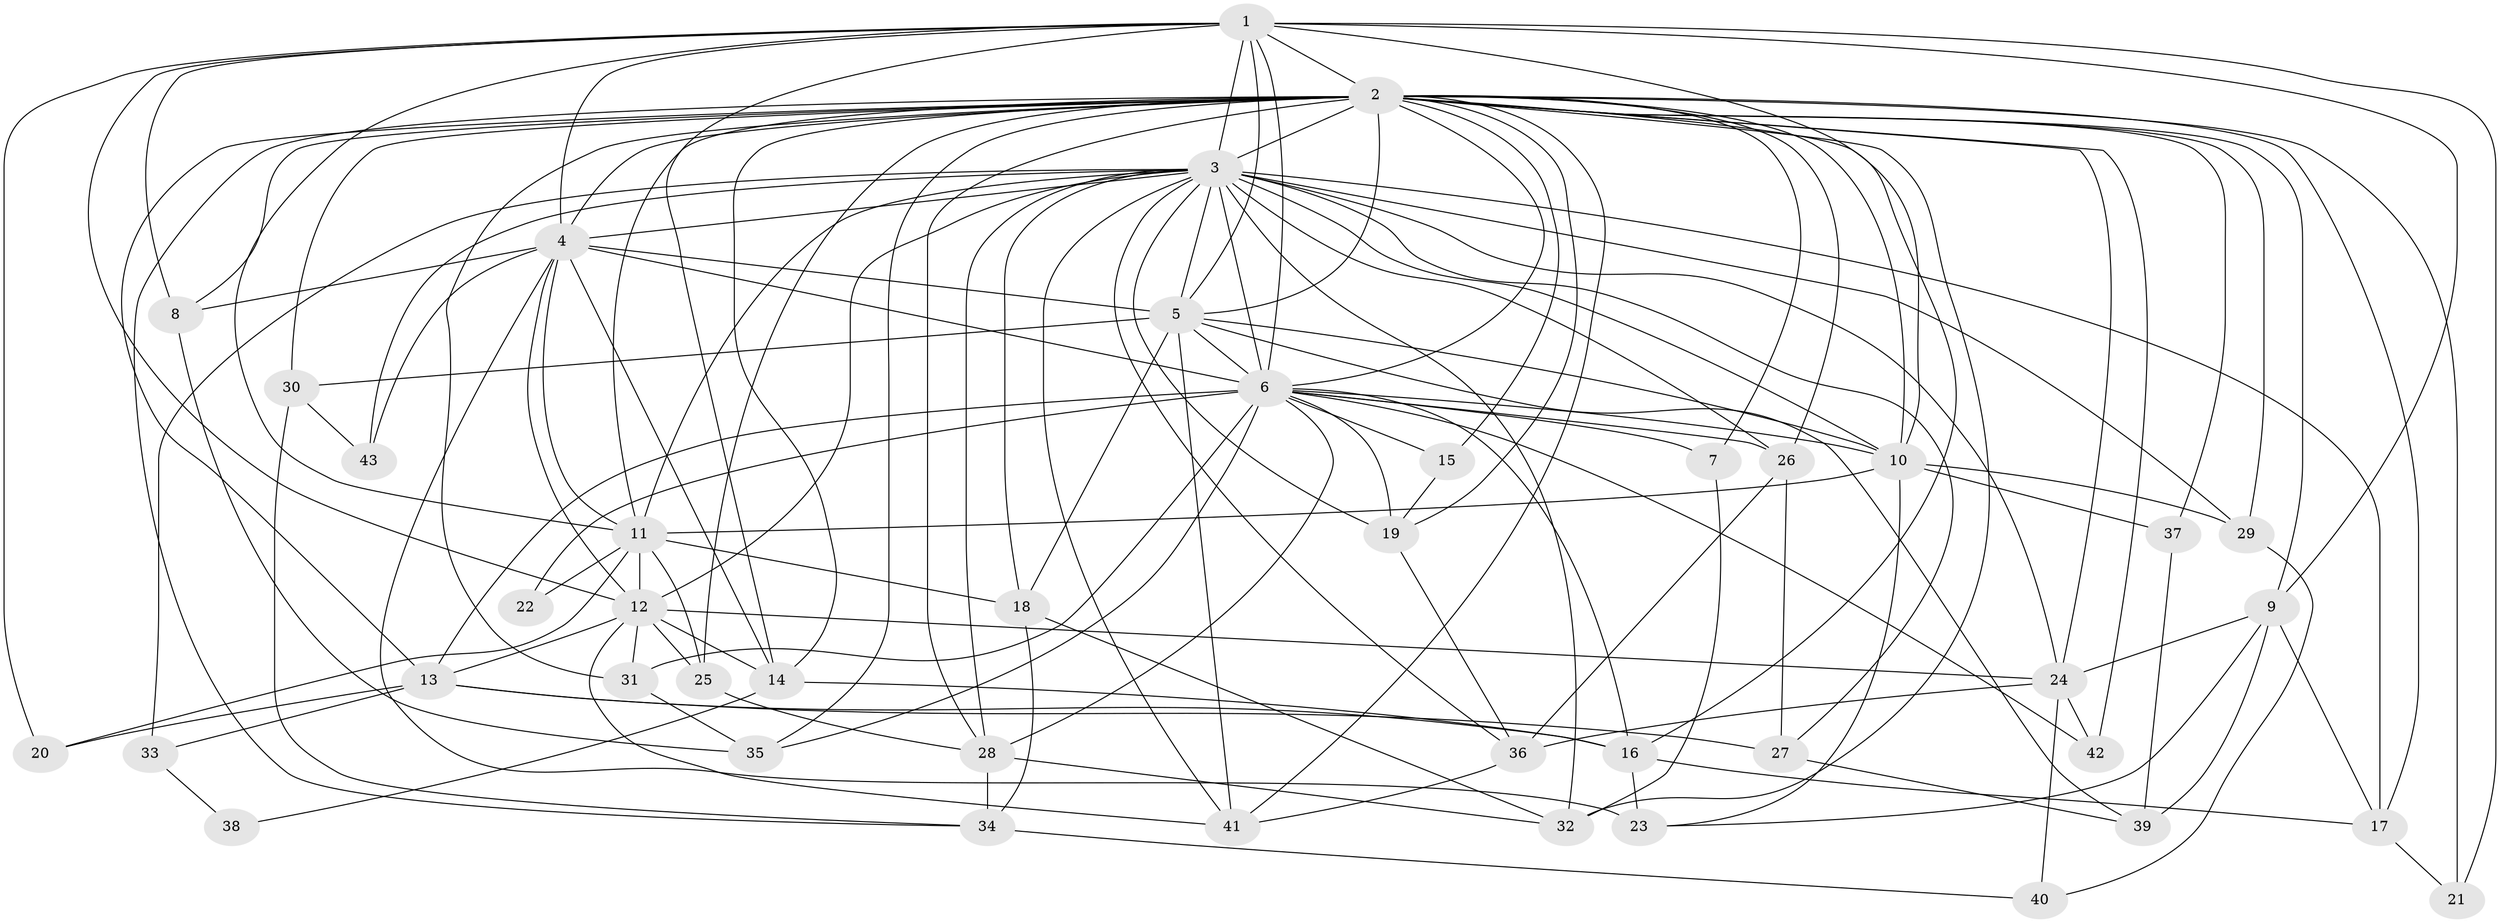 // original degree distribution, {20: 0.007042253521126761, 19: 0.007042253521126761, 27: 0.007042253521126761, 24: 0.007042253521126761, 18: 0.014084507042253521, 26: 0.007042253521126761, 16: 0.014084507042253521, 23: 0.007042253521126761, 4: 0.13380281690140844, 3: 0.22535211267605634, 6: 0.035211267605633804, 7: 0.007042253521126761, 10: 0.007042253521126761, 12: 0.007042253521126761, 2: 0.4507042253521127, 9: 0.007042253521126761, 5: 0.04929577464788732, 8: 0.007042253521126761}
// Generated by graph-tools (version 1.1) at 2025/49/03/04/25 22:49:50]
// undirected, 43 vertices, 138 edges
graph export_dot {
  node [color=gray90,style=filled];
  1;
  2;
  3;
  4;
  5;
  6;
  7;
  8;
  9;
  10;
  11;
  12;
  13;
  14;
  15;
  16;
  17;
  18;
  19;
  20;
  21;
  22;
  23;
  24;
  25;
  26;
  27;
  28;
  29;
  30;
  31;
  32;
  33;
  34;
  35;
  36;
  37;
  38;
  39;
  40;
  41;
  42;
  43;
  1 -- 2 [weight=5.0];
  1 -- 3 [weight=3.0];
  1 -- 4 [weight=2.0];
  1 -- 5 [weight=1.0];
  1 -- 6 [weight=1.0];
  1 -- 8 [weight=1.0];
  1 -- 9 [weight=2.0];
  1 -- 10 [weight=1.0];
  1 -- 11 [weight=1.0];
  1 -- 12 [weight=1.0];
  1 -- 14 [weight=1.0];
  1 -- 20 [weight=2.0];
  1 -- 21 [weight=1.0];
  2 -- 3 [weight=11.0];
  2 -- 4 [weight=5.0];
  2 -- 5 [weight=4.0];
  2 -- 6 [weight=5.0];
  2 -- 7 [weight=2.0];
  2 -- 8 [weight=2.0];
  2 -- 9 [weight=2.0];
  2 -- 10 [weight=1.0];
  2 -- 11 [weight=1.0];
  2 -- 13 [weight=1.0];
  2 -- 14 [weight=1.0];
  2 -- 15 [weight=1.0];
  2 -- 16 [weight=1.0];
  2 -- 17 [weight=1.0];
  2 -- 19 [weight=2.0];
  2 -- 21 [weight=1.0];
  2 -- 24 [weight=1.0];
  2 -- 25 [weight=1.0];
  2 -- 26 [weight=1.0];
  2 -- 28 [weight=1.0];
  2 -- 29 [weight=1.0];
  2 -- 30 [weight=1.0];
  2 -- 31 [weight=3.0];
  2 -- 32 [weight=1.0];
  2 -- 34 [weight=1.0];
  2 -- 35 [weight=1.0];
  2 -- 37 [weight=1.0];
  2 -- 41 [weight=1.0];
  2 -- 42 [weight=2.0];
  3 -- 4 [weight=2.0];
  3 -- 5 [weight=5.0];
  3 -- 6 [weight=12.0];
  3 -- 10 [weight=1.0];
  3 -- 11 [weight=1.0];
  3 -- 12 [weight=7.0];
  3 -- 17 [weight=1.0];
  3 -- 18 [weight=2.0];
  3 -- 19 [weight=4.0];
  3 -- 24 [weight=1.0];
  3 -- 26 [weight=1.0];
  3 -- 27 [weight=2.0];
  3 -- 28 [weight=1.0];
  3 -- 29 [weight=2.0];
  3 -- 32 [weight=1.0];
  3 -- 33 [weight=1.0];
  3 -- 36 [weight=1.0];
  3 -- 41 [weight=1.0];
  3 -- 43 [weight=1.0];
  4 -- 5 [weight=2.0];
  4 -- 6 [weight=1.0];
  4 -- 8 [weight=1.0];
  4 -- 11 [weight=1.0];
  4 -- 12 [weight=1.0];
  4 -- 14 [weight=1.0];
  4 -- 23 [weight=1.0];
  4 -- 43 [weight=1.0];
  5 -- 6 [weight=2.0];
  5 -- 10 [weight=6.0];
  5 -- 18 [weight=1.0];
  5 -- 30 [weight=1.0];
  5 -- 39 [weight=1.0];
  5 -- 41 [weight=1.0];
  6 -- 7 [weight=1.0];
  6 -- 10 [weight=2.0];
  6 -- 13 [weight=3.0];
  6 -- 15 [weight=2.0];
  6 -- 16 [weight=1.0];
  6 -- 19 [weight=1.0];
  6 -- 22 [weight=1.0];
  6 -- 26 [weight=2.0];
  6 -- 28 [weight=1.0];
  6 -- 31 [weight=1.0];
  6 -- 35 [weight=1.0];
  6 -- 42 [weight=1.0];
  7 -- 32 [weight=1.0];
  8 -- 35 [weight=1.0];
  9 -- 17 [weight=1.0];
  9 -- 23 [weight=1.0];
  9 -- 24 [weight=2.0];
  9 -- 39 [weight=1.0];
  10 -- 11 [weight=2.0];
  10 -- 23 [weight=1.0];
  10 -- 29 [weight=1.0];
  10 -- 37 [weight=2.0];
  11 -- 12 [weight=1.0];
  11 -- 18 [weight=1.0];
  11 -- 20 [weight=1.0];
  11 -- 22 [weight=2.0];
  11 -- 25 [weight=2.0];
  12 -- 13 [weight=1.0];
  12 -- 14 [weight=2.0];
  12 -- 24 [weight=1.0];
  12 -- 25 [weight=1.0];
  12 -- 31 [weight=1.0];
  12 -- 41 [weight=1.0];
  13 -- 16 [weight=1.0];
  13 -- 20 [weight=1.0];
  13 -- 27 [weight=2.0];
  13 -- 33 [weight=1.0];
  14 -- 16 [weight=1.0];
  14 -- 38 [weight=1.0];
  15 -- 19 [weight=1.0];
  16 -- 17 [weight=1.0];
  16 -- 23 [weight=2.0];
  17 -- 21 [weight=1.0];
  18 -- 32 [weight=1.0];
  18 -- 34 [weight=1.0];
  19 -- 36 [weight=1.0];
  24 -- 36 [weight=1.0];
  24 -- 40 [weight=1.0];
  24 -- 42 [weight=1.0];
  25 -- 28 [weight=1.0];
  26 -- 27 [weight=1.0];
  26 -- 36 [weight=1.0];
  27 -- 39 [weight=1.0];
  28 -- 32 [weight=1.0];
  28 -- 34 [weight=1.0];
  29 -- 40 [weight=1.0];
  30 -- 34 [weight=1.0];
  30 -- 43 [weight=1.0];
  31 -- 35 [weight=1.0];
  33 -- 38 [weight=1.0];
  34 -- 40 [weight=1.0];
  36 -- 41 [weight=1.0];
  37 -- 39 [weight=1.0];
}
